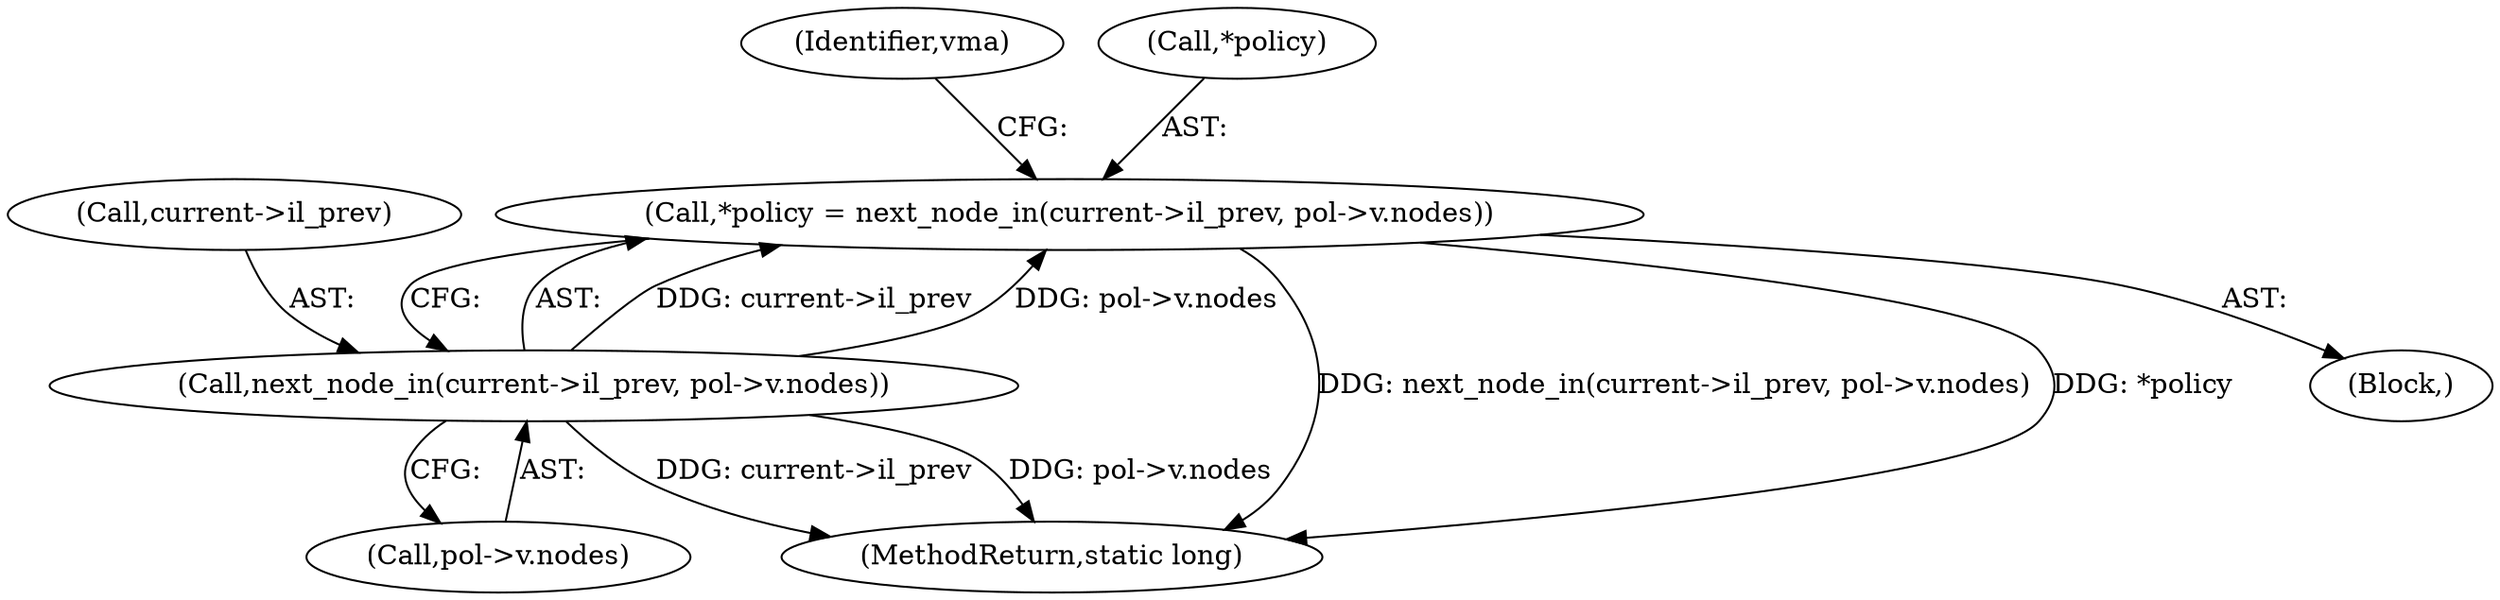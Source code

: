 digraph "0_linux_73223e4e2e3867ebf033a5a8eb2e5df0158ccc99@pointer" {
"1000270" [label="(Call,*policy = next_node_in(current->il_prev, pol->v.nodes))"];
"1000273" [label="(Call,next_node_in(current->il_prev, pol->v.nodes))"];
"1000270" [label="(Call,*policy = next_node_in(current->il_prev, pol->v.nodes))"];
"1000274" [label="(Call,current->il_prev)"];
"1000269" [label="(Block,)"];
"1000273" [label="(Call,next_node_in(current->il_prev, pol->v.nodes))"];
"1000365" [label="(MethodReturn,static long)"];
"1000277" [label="(Call,pol->v.nodes)"];
"1000312" [label="(Identifier,vma)"];
"1000271" [label="(Call,*policy)"];
"1000270" -> "1000269"  [label="AST: "];
"1000270" -> "1000273"  [label="CFG: "];
"1000271" -> "1000270"  [label="AST: "];
"1000273" -> "1000270"  [label="AST: "];
"1000312" -> "1000270"  [label="CFG: "];
"1000270" -> "1000365"  [label="DDG: next_node_in(current->il_prev, pol->v.nodes)"];
"1000270" -> "1000365"  [label="DDG: *policy"];
"1000273" -> "1000270"  [label="DDG: current->il_prev"];
"1000273" -> "1000270"  [label="DDG: pol->v.nodes"];
"1000273" -> "1000277"  [label="CFG: "];
"1000274" -> "1000273"  [label="AST: "];
"1000277" -> "1000273"  [label="AST: "];
"1000273" -> "1000365"  [label="DDG: current->il_prev"];
"1000273" -> "1000365"  [label="DDG: pol->v.nodes"];
}
